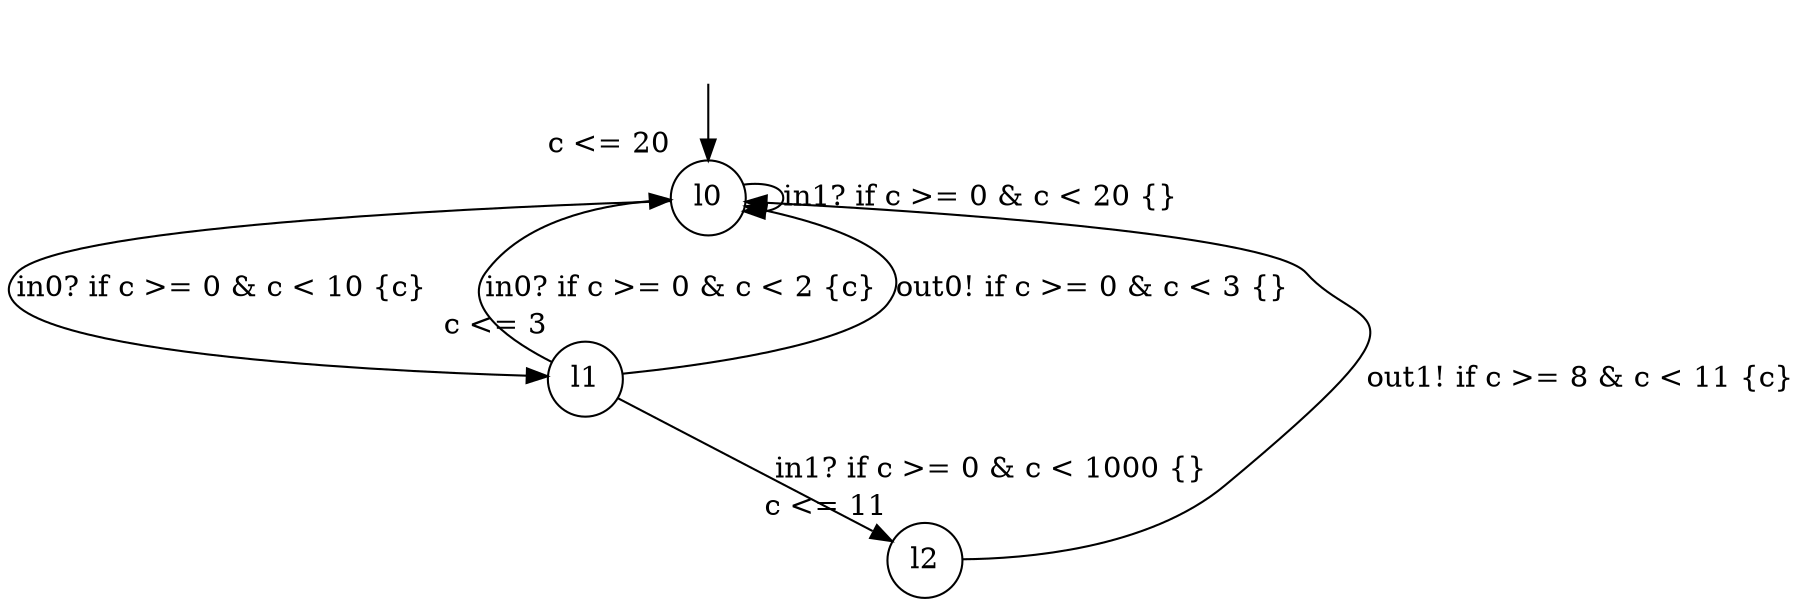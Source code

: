 digraph g {
__start0 [label="" shape="none"];
l0 [shape="circle" margin=0 label="l0", xlabel="c <= 20"];
l1 [shape="circle" margin=0 label="l1", xlabel="c <= 3"];
l2 [shape="circle" margin=0 label="l2", xlabel="c <= 11"];
l0 -> l0 [label="in1? if c >= 0 & c < 20 {} "];
l0 -> l1 [label="in0? if c >= 0 & c < 10 {c} "];
l1 -> l0 [label="in0? if c >= 0 & c < 2 {c} "];
l1 -> l2 [label="in1? if c >= 0 & c < 1000 {} "];
l1 -> l0 [label="out0! if c >= 0 & c < 3 {} "];
l2 -> l0 [label="out1! if c >= 8 & c < 11 {c} "];
__start0 -> l0;
}
